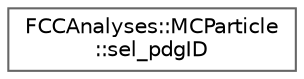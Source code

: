 digraph "Graphical Class Hierarchy"
{
 // LATEX_PDF_SIZE
  bgcolor="transparent";
  edge [fontname=Helvetica,fontsize=10,labelfontname=Helvetica,labelfontsize=10];
  node [fontname=Helvetica,fontsize=10,shape=box,height=0.2,width=0.4];
  rankdir="LR";
  Node0 [id="Node000000",label="FCCAnalyses::MCParticle\l::sel_pdgID",height=0.2,width=0.4,color="grey40", fillcolor="white", style="filled",URL="$structFCCAnalyses_1_1MCParticle_1_1sel__pdgID.html",tooltip="select MCParticles with their PDG id"];
}
